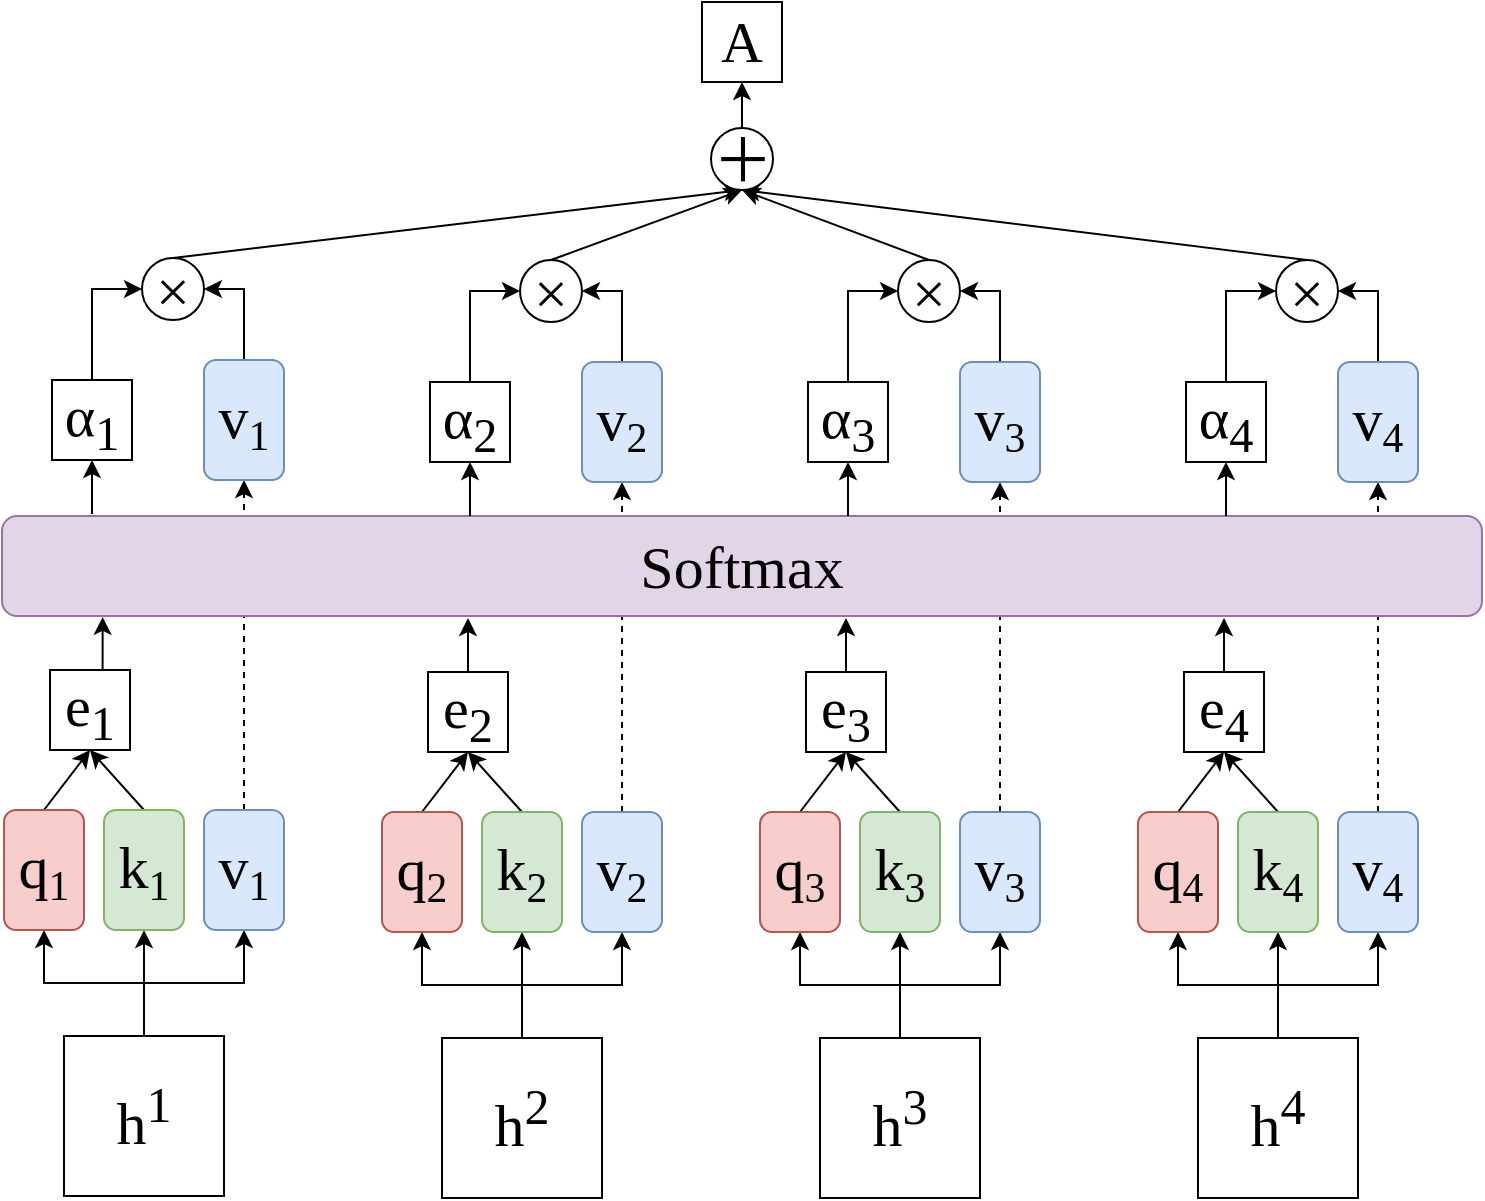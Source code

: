 <mxfile version="21.2.9" type="github" pages="3">
  <diagram name="注意力机制结构图" id="oS4Mo0C8fQ5ceyze22jR">
    <mxGraphModel dx="888" dy="3790" grid="1" gridSize="10" guides="1" tooltips="1" connect="1" arrows="1" fold="1" page="1" pageScale="1" pageWidth="1654" pageHeight="2336" math="0" shadow="0">
      <root>
        <mxCell id="0" />
        <mxCell id="1" parent="0" />
        <mxCell id="vMcsBfLrYza9z5Sdprtl-98" style="edgeStyle=orthogonalEdgeStyle;rounded=0;orthogonalLoop=1;jettySize=auto;html=1;exitX=0;exitY=0.5;exitDx=0;exitDy=0;entryX=1;entryY=0.5;entryDx=0;entryDy=0;dashed=1;" edge="1" parent="1" source="vMcsBfLrYza9z5Sdprtl-79" target="vMcsBfLrYza9z5Sdprtl-84">
          <mxGeometry relative="1" as="geometry" />
        </mxCell>
        <mxCell id="vMcsBfLrYza9z5Sdprtl-97" style="edgeStyle=orthogonalEdgeStyle;rounded=0;orthogonalLoop=1;jettySize=auto;html=1;exitX=0;exitY=0.5;exitDx=0;exitDy=0;entryX=1;entryY=0.5;entryDx=0;entryDy=0;dashed=1;" edge="1" parent="1" source="vMcsBfLrYza9z5Sdprtl-62" target="vMcsBfLrYza9z5Sdprtl-67">
          <mxGeometry relative="1" as="geometry" />
        </mxCell>
        <mxCell id="vMcsBfLrYza9z5Sdprtl-96" style="edgeStyle=orthogonalEdgeStyle;rounded=0;orthogonalLoop=1;jettySize=auto;html=1;exitX=0;exitY=0.5;exitDx=0;exitDy=0;entryX=1;entryY=0.5;entryDx=0;entryDy=0;dashed=1;" edge="1" parent="1" source="vMcsBfLrYza9z5Sdprtl-45" target="vMcsBfLrYza9z5Sdprtl-50">
          <mxGeometry relative="1" as="geometry" />
        </mxCell>
        <mxCell id="vMcsBfLrYza9z5Sdprtl-18" style="edgeStyle=orthogonalEdgeStyle;rounded=0;orthogonalLoop=1;jettySize=auto;html=1;exitX=0.5;exitY=0;exitDx=0;exitDy=0;entryX=1;entryY=0.5;entryDx=0;entryDy=0;" edge="1" parent="1" source="vMcsBfLrYza9z5Sdprtl-1" target="vMcsBfLrYza9z5Sdprtl-5">
          <mxGeometry relative="1" as="geometry" />
        </mxCell>
        <mxCell id="vMcsBfLrYza9z5Sdprtl-19" style="edgeStyle=orthogonalEdgeStyle;rounded=0;orthogonalLoop=1;jettySize=auto;html=1;exitX=0.5;exitY=0;exitDx=0;exitDy=0;entryX=1;entryY=0.5;entryDx=0;entryDy=0;" edge="1" parent="1" source="vMcsBfLrYza9z5Sdprtl-1" target="vMcsBfLrYza9z5Sdprtl-7">
          <mxGeometry relative="1" as="geometry" />
        </mxCell>
        <mxCell id="vMcsBfLrYza9z5Sdprtl-20" style="edgeStyle=orthogonalEdgeStyle;rounded=0;orthogonalLoop=1;jettySize=auto;html=1;exitX=0.5;exitY=0;exitDx=0;exitDy=0;entryX=1;entryY=0.5;entryDx=0;entryDy=0;" edge="1" parent="1" source="vMcsBfLrYza9z5Sdprtl-1" target="vMcsBfLrYza9z5Sdprtl-8">
          <mxGeometry relative="1" as="geometry" />
        </mxCell>
        <mxCell id="vMcsBfLrYza9z5Sdprtl-1" value="&lt;font style=&quot;font-size: 30px;&quot; face=&quot;Times New Roman&quot;&gt;h&lt;sup&gt;1&lt;/sup&gt;&lt;/font&gt;" style="whiteSpace=wrap;html=1;aspect=fixed;" vertex="1" parent="1">
          <mxGeometry x="91" y="328" width="80" height="80" as="geometry" />
        </mxCell>
        <mxCell id="vMcsBfLrYza9z5Sdprtl-23" style="rounded=0;orthogonalLoop=1;jettySize=auto;html=1;exitX=0;exitY=0.5;exitDx=0;exitDy=0;entryX=0.5;entryY=1;entryDx=0;entryDy=0;" edge="1" parent="1" source="vMcsBfLrYza9z5Sdprtl-5" target="vMcsBfLrYza9z5Sdprtl-28">
          <mxGeometry relative="1" as="geometry">
            <mxPoint x="104" y="185" as="targetPoint" />
          </mxGeometry>
        </mxCell>
        <mxCell id="vMcsBfLrYza9z5Sdprtl-5" value="&lt;font style=&quot;font-size: 30px;&quot; face=&quot;Times New Roman&quot;&gt;q&lt;/font&gt;&lt;font style=&quot;font-size: 25px;&quot; face=&quot;Times New Roman&quot;&gt;&lt;sub&gt;1&lt;/sub&gt;&lt;/font&gt;" style="rounded=1;whiteSpace=wrap;html=1;direction=south;fillColor=#f8cecc;strokeColor=#b85450;" vertex="1" parent="1">
          <mxGeometry x="61" y="215" width="40" height="60" as="geometry" />
        </mxCell>
        <mxCell id="vMcsBfLrYza9z5Sdprtl-24" style="rounded=0;orthogonalLoop=1;jettySize=auto;html=1;exitX=0;exitY=0.5;exitDx=0;exitDy=0;entryX=0.5;entryY=1;entryDx=0;entryDy=0;" edge="1" parent="1" source="vMcsBfLrYza9z5Sdprtl-7" target="vMcsBfLrYza9z5Sdprtl-28">
          <mxGeometry relative="1" as="geometry">
            <mxPoint x="104" y="185" as="targetPoint" />
          </mxGeometry>
        </mxCell>
        <mxCell id="vMcsBfLrYza9z5Sdprtl-7" value="&lt;font style=&quot;font-size: 30px;&quot; face=&quot;Times New Roman&quot;&gt;k&lt;/font&gt;&lt;font style=&quot;font-size: 25px;&quot; face=&quot;Times New Roman&quot;&gt;&lt;sub&gt;1&lt;/sub&gt;&lt;/font&gt;" style="rounded=1;whiteSpace=wrap;html=1;direction=south;fillColor=#d5e8d4;strokeColor=#82b366;" vertex="1" parent="1">
          <mxGeometry x="111" y="215" width="40" height="60" as="geometry" />
        </mxCell>
        <mxCell id="vMcsBfLrYza9z5Sdprtl-95" style="edgeStyle=orthogonalEdgeStyle;rounded=0;orthogonalLoop=1;jettySize=auto;html=1;exitX=0;exitY=0.5;exitDx=0;exitDy=0;entryX=1;entryY=0.5;entryDx=0;entryDy=0;dashed=1;" edge="1" parent="1" source="vMcsBfLrYza9z5Sdprtl-8" target="vMcsBfLrYza9z5Sdprtl-31">
          <mxGeometry relative="1" as="geometry" />
        </mxCell>
        <mxCell id="vMcsBfLrYza9z5Sdprtl-8" value="&lt;font style=&quot;font-size: 30px;&quot; face=&quot;Times New Roman&quot;&gt;v&lt;/font&gt;&lt;font style=&quot;font-size: 25px;&quot; face=&quot;Times New Roman&quot;&gt;&lt;sub&gt;1&lt;/sub&gt;&lt;/font&gt;" style="rounded=1;whiteSpace=wrap;html=1;direction=south;fillColor=#dae8fc;strokeColor=#6c8ebf;" vertex="1" parent="1">
          <mxGeometry x="161" y="215" width="40" height="60" as="geometry" />
        </mxCell>
        <mxCell id="vMcsBfLrYza9z5Sdprtl-89" style="rounded=0;orthogonalLoop=1;jettySize=auto;html=1;exitX=0.5;exitY=0;exitDx=0;exitDy=0;entryX=0.5;entryY=1;entryDx=0;entryDy=0;" edge="1" parent="1" source="vMcsBfLrYza9z5Sdprtl-27" target="vMcsBfLrYza9z5Sdprtl-88">
          <mxGeometry relative="1" as="geometry" />
        </mxCell>
        <mxCell id="vMcsBfLrYza9z5Sdprtl-27" value="&lt;font style=&quot;font-size: 30px;&quot; face=&quot;Times New Roman&quot;&gt;×&lt;/font&gt;" style="ellipse;whiteSpace=wrap;html=1;aspect=fixed;" vertex="1" parent="1">
          <mxGeometry x="130" y="-61" width="31" height="31" as="geometry" />
        </mxCell>
        <mxCell id="vMcsBfLrYza9z5Sdprtl-33" style="edgeStyle=orthogonalEdgeStyle;rounded=0;orthogonalLoop=1;jettySize=auto;html=1;exitX=0.5;exitY=0;exitDx=0;exitDy=0;entryX=0.068;entryY=1.009;entryDx=0;entryDy=0;entryPerimeter=0;" edge="1" parent="1" source="vMcsBfLrYza9z5Sdprtl-28" target="vMcsBfLrYza9z5Sdprtl-29">
          <mxGeometry relative="1" as="geometry" />
        </mxCell>
        <mxCell id="vMcsBfLrYza9z5Sdprtl-28" value="&lt;font face=&quot;Times New Roman&quot;&gt;&lt;span style=&quot;font-size: 29px;&quot;&gt;e&lt;sub&gt;1&lt;/sub&gt;&lt;/span&gt;&lt;/font&gt;" style="whiteSpace=wrap;html=1;aspect=fixed;" vertex="1" parent="1">
          <mxGeometry x="84" y="145" width="40" height="40" as="geometry" />
        </mxCell>
        <mxCell id="vMcsBfLrYza9z5Sdprtl-29" value="&lt;font style=&quot;font-size: 30px;&quot; face=&quot;Times New Roman&quot;&gt;Softmax&lt;/font&gt;" style="rounded=1;whiteSpace=wrap;html=1;fillColor=#e1d5e7;strokeColor=#9673a6;" vertex="1" parent="1">
          <mxGeometry x="60" y="68" width="740" height="50" as="geometry" />
        </mxCell>
        <mxCell id="vMcsBfLrYza9z5Sdprtl-35" style="edgeStyle=orthogonalEdgeStyle;rounded=0;orthogonalLoop=1;jettySize=auto;html=1;exitX=0;exitY=0.5;exitDx=0;exitDy=0;entryX=1;entryY=0.5;entryDx=0;entryDy=0;" edge="1" parent="1" source="vMcsBfLrYza9z5Sdprtl-31" target="vMcsBfLrYza9z5Sdprtl-27">
          <mxGeometry relative="1" as="geometry" />
        </mxCell>
        <mxCell id="vMcsBfLrYza9z5Sdprtl-31" value="&lt;font style=&quot;font-size: 30px;&quot; face=&quot;Times New Roman&quot;&gt;v&lt;/font&gt;&lt;font style=&quot;font-size: 25px;&quot; face=&quot;Times New Roman&quot;&gt;&lt;sub&gt;1&lt;/sub&gt;&lt;/font&gt;" style="rounded=1;whiteSpace=wrap;html=1;direction=south;fillColor=#dae8fc;strokeColor=#6c8ebf;" vertex="1" parent="1">
          <mxGeometry x="161" y="-10" width="40" height="60" as="geometry" />
        </mxCell>
        <mxCell id="vMcsBfLrYza9z5Sdprtl-34" style="edgeStyle=orthogonalEdgeStyle;rounded=0;orthogonalLoop=1;jettySize=auto;html=1;exitX=0.5;exitY=0;exitDx=0;exitDy=0;entryX=0;entryY=0.5;entryDx=0;entryDy=0;" edge="1" parent="1" source="vMcsBfLrYza9z5Sdprtl-32" target="vMcsBfLrYza9z5Sdprtl-27">
          <mxGeometry relative="1" as="geometry" />
        </mxCell>
        <mxCell id="vMcsBfLrYza9z5Sdprtl-32" value="&lt;font face=&quot;Times New Roman&quot;&gt;&lt;span style=&quot;font-size: 29px;&quot;&gt;α&lt;sub&gt;1&lt;/sub&gt;&lt;/span&gt;&lt;/font&gt;" style="whiteSpace=wrap;html=1;aspect=fixed;" vertex="1" parent="1">
          <mxGeometry x="85" width="40" height="40" as="geometry" />
        </mxCell>
        <mxCell id="vMcsBfLrYza9z5Sdprtl-36" style="edgeStyle=orthogonalEdgeStyle;rounded=0;orthogonalLoop=1;jettySize=auto;html=1;exitX=0.5;exitY=0;exitDx=0;exitDy=0;entryX=0.5;entryY=1;entryDx=0;entryDy=0;" edge="1" parent="1" target="vMcsBfLrYza9z5Sdprtl-32">
          <mxGeometry relative="1" as="geometry">
            <mxPoint x="105" y="67" as="sourcePoint" />
            <mxPoint x="104" y="37" as="targetPoint" />
          </mxGeometry>
        </mxCell>
        <mxCell id="vMcsBfLrYza9z5Sdprtl-37" style="edgeStyle=orthogonalEdgeStyle;rounded=0;orthogonalLoop=1;jettySize=auto;html=1;exitX=0.5;exitY=0;exitDx=0;exitDy=0;entryX=1;entryY=0.5;entryDx=0;entryDy=0;" edge="1" parent="1" source="vMcsBfLrYza9z5Sdprtl-40" target="vMcsBfLrYza9z5Sdprtl-42">
          <mxGeometry relative="1" as="geometry" />
        </mxCell>
        <mxCell id="vMcsBfLrYza9z5Sdprtl-38" style="edgeStyle=orthogonalEdgeStyle;rounded=0;orthogonalLoop=1;jettySize=auto;html=1;exitX=0.5;exitY=0;exitDx=0;exitDy=0;entryX=1;entryY=0.5;entryDx=0;entryDy=0;" edge="1" parent="1" source="vMcsBfLrYza9z5Sdprtl-40" target="vMcsBfLrYza9z5Sdprtl-44">
          <mxGeometry relative="1" as="geometry" />
        </mxCell>
        <mxCell id="vMcsBfLrYza9z5Sdprtl-39" style="edgeStyle=orthogonalEdgeStyle;rounded=0;orthogonalLoop=1;jettySize=auto;html=1;exitX=0.5;exitY=0;exitDx=0;exitDy=0;entryX=1;entryY=0.5;entryDx=0;entryDy=0;" edge="1" parent="1" source="vMcsBfLrYza9z5Sdprtl-40" target="vMcsBfLrYza9z5Sdprtl-45">
          <mxGeometry relative="1" as="geometry" />
        </mxCell>
        <mxCell id="vMcsBfLrYza9z5Sdprtl-40" value="&lt;font style=&quot;font-size: 30px;&quot; face=&quot;Times New Roman&quot;&gt;h&lt;sup&gt;2&lt;/sup&gt;&lt;/font&gt;" style="whiteSpace=wrap;html=1;aspect=fixed;" vertex="1" parent="1">
          <mxGeometry x="280" y="329" width="80" height="80" as="geometry" />
        </mxCell>
        <mxCell id="vMcsBfLrYza9z5Sdprtl-41" style="rounded=0;orthogonalLoop=1;jettySize=auto;html=1;exitX=0;exitY=0.5;exitDx=0;exitDy=0;entryX=0.5;entryY=1;entryDx=0;entryDy=0;" edge="1" parent="1" source="vMcsBfLrYza9z5Sdprtl-42" target="vMcsBfLrYza9z5Sdprtl-48">
          <mxGeometry relative="1" as="geometry">
            <mxPoint x="293" y="186" as="targetPoint" />
          </mxGeometry>
        </mxCell>
        <mxCell id="vMcsBfLrYza9z5Sdprtl-42" value="&lt;font style=&quot;font-size: 30px;&quot; face=&quot;Times New Roman&quot;&gt;q&lt;/font&gt;&lt;font style=&quot;font-size: 25px;&quot; face=&quot;Times New Roman&quot;&gt;&lt;sub&gt;2&lt;/sub&gt;&lt;/font&gt;" style="rounded=1;whiteSpace=wrap;html=1;direction=south;fillColor=#f8cecc;strokeColor=#b85450;" vertex="1" parent="1">
          <mxGeometry x="250" y="216" width="40" height="60" as="geometry" />
        </mxCell>
        <mxCell id="vMcsBfLrYza9z5Sdprtl-43" style="rounded=0;orthogonalLoop=1;jettySize=auto;html=1;exitX=0;exitY=0.5;exitDx=0;exitDy=0;entryX=0.5;entryY=1;entryDx=0;entryDy=0;" edge="1" parent="1" source="vMcsBfLrYza9z5Sdprtl-44" target="vMcsBfLrYza9z5Sdprtl-48">
          <mxGeometry relative="1" as="geometry">
            <mxPoint x="293" y="186" as="targetPoint" />
          </mxGeometry>
        </mxCell>
        <mxCell id="vMcsBfLrYza9z5Sdprtl-44" value="&lt;font style=&quot;font-size: 30px;&quot; face=&quot;Times New Roman&quot;&gt;k&lt;/font&gt;&lt;font style=&quot;font-size: 25px;&quot; face=&quot;Times New Roman&quot;&gt;&lt;sub&gt;2&lt;/sub&gt;&lt;/font&gt;" style="rounded=1;whiteSpace=wrap;html=1;direction=south;fillColor=#d5e8d4;strokeColor=#82b366;" vertex="1" parent="1">
          <mxGeometry x="300" y="216" width="40" height="60" as="geometry" />
        </mxCell>
        <mxCell id="vMcsBfLrYza9z5Sdprtl-45" value="&lt;font style=&quot;font-size: 30px;&quot; face=&quot;Times New Roman&quot;&gt;v&lt;/font&gt;&lt;font style=&quot;font-size: 25px;&quot; face=&quot;Times New Roman&quot;&gt;&lt;sub&gt;2&lt;/sub&gt;&lt;/font&gt;" style="rounded=1;whiteSpace=wrap;html=1;direction=south;fillColor=#dae8fc;strokeColor=#6c8ebf;" vertex="1" parent="1">
          <mxGeometry x="350" y="216" width="40" height="60" as="geometry" />
        </mxCell>
        <mxCell id="vMcsBfLrYza9z5Sdprtl-90" style="rounded=0;orthogonalLoop=1;jettySize=auto;html=1;exitX=0.5;exitY=0;exitDx=0;exitDy=0;entryX=0.5;entryY=1;entryDx=0;entryDy=0;" edge="1" parent="1" source="vMcsBfLrYza9z5Sdprtl-46" target="vMcsBfLrYza9z5Sdprtl-88">
          <mxGeometry relative="1" as="geometry" />
        </mxCell>
        <mxCell id="vMcsBfLrYza9z5Sdprtl-46" value="&lt;font style=&quot;font-size: 30px;&quot; face=&quot;Times New Roman&quot;&gt;×&lt;/font&gt;" style="ellipse;whiteSpace=wrap;html=1;aspect=fixed;" vertex="1" parent="1">
          <mxGeometry x="319" y="-60" width="31" height="31" as="geometry" />
        </mxCell>
        <mxCell id="vMcsBfLrYza9z5Sdprtl-47" style="edgeStyle=orthogonalEdgeStyle;rounded=0;orthogonalLoop=1;jettySize=auto;html=1;exitX=0.5;exitY=0;exitDx=0;exitDy=0;entryX=0.068;entryY=1.009;entryDx=0;entryDy=0;entryPerimeter=0;" edge="1" parent="1" source="vMcsBfLrYza9z5Sdprtl-48">
          <mxGeometry relative="1" as="geometry">
            <mxPoint x="293" y="119" as="targetPoint" />
          </mxGeometry>
        </mxCell>
        <mxCell id="vMcsBfLrYza9z5Sdprtl-48" value="&lt;font face=&quot;Times New Roman&quot;&gt;&lt;span style=&quot;font-size: 29px;&quot;&gt;e&lt;sub&gt;2&lt;/sub&gt;&lt;/span&gt;&lt;/font&gt;" style="whiteSpace=wrap;html=1;aspect=fixed;" vertex="1" parent="1">
          <mxGeometry x="273" y="146" width="40" height="40" as="geometry" />
        </mxCell>
        <mxCell id="vMcsBfLrYza9z5Sdprtl-49" style="edgeStyle=orthogonalEdgeStyle;rounded=0;orthogonalLoop=1;jettySize=auto;html=1;exitX=0;exitY=0.5;exitDx=0;exitDy=0;entryX=1;entryY=0.5;entryDx=0;entryDy=0;" edge="1" parent="1" source="vMcsBfLrYza9z5Sdprtl-50" target="vMcsBfLrYza9z5Sdprtl-46">
          <mxGeometry relative="1" as="geometry" />
        </mxCell>
        <mxCell id="vMcsBfLrYza9z5Sdprtl-50" value="&lt;font style=&quot;font-size: 30px;&quot; face=&quot;Times New Roman&quot;&gt;v&lt;/font&gt;&lt;font style=&quot;font-size: 25px;&quot; face=&quot;Times New Roman&quot;&gt;&lt;sub&gt;2&lt;/sub&gt;&lt;/font&gt;" style="rounded=1;whiteSpace=wrap;html=1;direction=south;fillColor=#dae8fc;strokeColor=#6c8ebf;" vertex="1" parent="1">
          <mxGeometry x="350" y="-9" width="40" height="60" as="geometry" />
        </mxCell>
        <mxCell id="vMcsBfLrYza9z5Sdprtl-51" style="edgeStyle=orthogonalEdgeStyle;rounded=0;orthogonalLoop=1;jettySize=auto;html=1;exitX=0.5;exitY=0;exitDx=0;exitDy=0;entryX=0;entryY=0.5;entryDx=0;entryDy=0;" edge="1" parent="1" source="vMcsBfLrYza9z5Sdprtl-52" target="vMcsBfLrYza9z5Sdprtl-46">
          <mxGeometry relative="1" as="geometry" />
        </mxCell>
        <mxCell id="vMcsBfLrYza9z5Sdprtl-52" value="&lt;font face=&quot;Times New Roman&quot;&gt;&lt;span style=&quot;font-size: 29px;&quot;&gt;α&lt;sub&gt;2&lt;/sub&gt;&lt;/span&gt;&lt;/font&gt;" style="whiteSpace=wrap;html=1;aspect=fixed;" vertex="1" parent="1">
          <mxGeometry x="274" y="1" width="40" height="40" as="geometry" />
        </mxCell>
        <mxCell id="vMcsBfLrYza9z5Sdprtl-53" style="edgeStyle=orthogonalEdgeStyle;rounded=0;orthogonalLoop=1;jettySize=auto;html=1;exitX=0.5;exitY=0;exitDx=0;exitDy=0;entryX=0.5;entryY=1;entryDx=0;entryDy=0;" edge="1" parent="1" target="vMcsBfLrYza9z5Sdprtl-52">
          <mxGeometry relative="1" as="geometry">
            <mxPoint x="294" y="68" as="sourcePoint" />
            <mxPoint x="293" y="38" as="targetPoint" />
          </mxGeometry>
        </mxCell>
        <mxCell id="vMcsBfLrYza9z5Sdprtl-54" style="edgeStyle=orthogonalEdgeStyle;rounded=0;orthogonalLoop=1;jettySize=auto;html=1;exitX=0.5;exitY=0;exitDx=0;exitDy=0;entryX=1;entryY=0.5;entryDx=0;entryDy=0;" edge="1" parent="1" source="vMcsBfLrYza9z5Sdprtl-57" target="vMcsBfLrYza9z5Sdprtl-59">
          <mxGeometry relative="1" as="geometry" />
        </mxCell>
        <mxCell id="vMcsBfLrYza9z5Sdprtl-55" style="edgeStyle=orthogonalEdgeStyle;rounded=0;orthogonalLoop=1;jettySize=auto;html=1;exitX=0.5;exitY=0;exitDx=0;exitDy=0;entryX=1;entryY=0.5;entryDx=0;entryDy=0;" edge="1" parent="1" source="vMcsBfLrYza9z5Sdprtl-57" target="vMcsBfLrYza9z5Sdprtl-61">
          <mxGeometry relative="1" as="geometry" />
        </mxCell>
        <mxCell id="vMcsBfLrYza9z5Sdprtl-56" style="edgeStyle=orthogonalEdgeStyle;rounded=0;orthogonalLoop=1;jettySize=auto;html=1;exitX=0.5;exitY=0;exitDx=0;exitDy=0;entryX=1;entryY=0.5;entryDx=0;entryDy=0;" edge="1" parent="1" source="vMcsBfLrYza9z5Sdprtl-57" target="vMcsBfLrYza9z5Sdprtl-62">
          <mxGeometry relative="1" as="geometry" />
        </mxCell>
        <mxCell id="vMcsBfLrYza9z5Sdprtl-57" value="&lt;font style=&quot;font-size: 30px;&quot; face=&quot;Times New Roman&quot;&gt;h&lt;sup&gt;3&lt;/sup&gt;&lt;/font&gt;" style="whiteSpace=wrap;html=1;aspect=fixed;" vertex="1" parent="1">
          <mxGeometry x="469" y="329" width="80" height="80" as="geometry" />
        </mxCell>
        <mxCell id="vMcsBfLrYza9z5Sdprtl-58" style="rounded=0;orthogonalLoop=1;jettySize=auto;html=1;exitX=0;exitY=0.5;exitDx=0;exitDy=0;entryX=0.5;entryY=1;entryDx=0;entryDy=0;" edge="1" parent="1" source="vMcsBfLrYza9z5Sdprtl-59" target="vMcsBfLrYza9z5Sdprtl-65">
          <mxGeometry relative="1" as="geometry">
            <mxPoint x="482" y="186" as="targetPoint" />
          </mxGeometry>
        </mxCell>
        <mxCell id="vMcsBfLrYza9z5Sdprtl-59" value="&lt;font style=&quot;font-size: 30px;&quot; face=&quot;Times New Roman&quot;&gt;q&lt;/font&gt;&lt;font style=&quot;font-size: 25px;&quot; face=&quot;Times New Roman&quot;&gt;&lt;sub&gt;3&lt;/sub&gt;&lt;/font&gt;" style="rounded=1;whiteSpace=wrap;html=1;direction=south;fillColor=#f8cecc;strokeColor=#b85450;" vertex="1" parent="1">
          <mxGeometry x="439" y="216" width="40" height="60" as="geometry" />
        </mxCell>
        <mxCell id="vMcsBfLrYza9z5Sdprtl-60" style="rounded=0;orthogonalLoop=1;jettySize=auto;html=1;exitX=0;exitY=0.5;exitDx=0;exitDy=0;entryX=0.5;entryY=1;entryDx=0;entryDy=0;" edge="1" parent="1" source="vMcsBfLrYza9z5Sdprtl-61" target="vMcsBfLrYza9z5Sdprtl-65">
          <mxGeometry relative="1" as="geometry">
            <mxPoint x="482" y="186" as="targetPoint" />
          </mxGeometry>
        </mxCell>
        <mxCell id="vMcsBfLrYza9z5Sdprtl-61" value="&lt;font style=&quot;font-size: 30px;&quot; face=&quot;Times New Roman&quot;&gt;k&lt;/font&gt;&lt;font style=&quot;font-size: 25px;&quot; face=&quot;Times New Roman&quot;&gt;&lt;sub&gt;3&lt;/sub&gt;&lt;/font&gt;" style="rounded=1;whiteSpace=wrap;html=1;direction=south;fillColor=#d5e8d4;strokeColor=#82b366;" vertex="1" parent="1">
          <mxGeometry x="489" y="216" width="40" height="60" as="geometry" />
        </mxCell>
        <mxCell id="vMcsBfLrYza9z5Sdprtl-62" value="&lt;font style=&quot;font-size: 30px;&quot; face=&quot;Times New Roman&quot;&gt;v&lt;/font&gt;&lt;font style=&quot;font-size: 25px;&quot; face=&quot;Times New Roman&quot;&gt;&lt;sub&gt;3&lt;/sub&gt;&lt;/font&gt;" style="rounded=1;whiteSpace=wrap;html=1;direction=south;fillColor=#dae8fc;strokeColor=#6c8ebf;" vertex="1" parent="1">
          <mxGeometry x="539" y="216" width="40" height="60" as="geometry" />
        </mxCell>
        <mxCell id="vMcsBfLrYza9z5Sdprtl-91" style="rounded=0;orthogonalLoop=1;jettySize=auto;html=1;exitX=0.5;exitY=0;exitDx=0;exitDy=0;entryX=0.5;entryY=1;entryDx=0;entryDy=0;" edge="1" parent="1" source="vMcsBfLrYza9z5Sdprtl-63" target="vMcsBfLrYza9z5Sdprtl-88">
          <mxGeometry relative="1" as="geometry" />
        </mxCell>
        <mxCell id="vMcsBfLrYza9z5Sdprtl-63" value="&lt;font style=&quot;font-size: 30px;&quot; face=&quot;Times New Roman&quot;&gt;×&lt;/font&gt;" style="ellipse;whiteSpace=wrap;html=1;aspect=fixed;" vertex="1" parent="1">
          <mxGeometry x="508" y="-60" width="31" height="31" as="geometry" />
        </mxCell>
        <mxCell id="vMcsBfLrYza9z5Sdprtl-64" style="edgeStyle=orthogonalEdgeStyle;rounded=0;orthogonalLoop=1;jettySize=auto;html=1;exitX=0.5;exitY=0;exitDx=0;exitDy=0;entryX=0.068;entryY=1.009;entryDx=0;entryDy=0;entryPerimeter=0;" edge="1" parent="1" source="vMcsBfLrYza9z5Sdprtl-65">
          <mxGeometry relative="1" as="geometry">
            <mxPoint x="482" y="119" as="targetPoint" />
          </mxGeometry>
        </mxCell>
        <mxCell id="vMcsBfLrYza9z5Sdprtl-65" value="&lt;font face=&quot;Times New Roman&quot;&gt;&lt;span style=&quot;font-size: 29px;&quot;&gt;e&lt;sub&gt;3&lt;/sub&gt;&lt;/span&gt;&lt;/font&gt;" style="whiteSpace=wrap;html=1;aspect=fixed;" vertex="1" parent="1">
          <mxGeometry x="462" y="146" width="40" height="40" as="geometry" />
        </mxCell>
        <mxCell id="vMcsBfLrYza9z5Sdprtl-66" style="edgeStyle=orthogonalEdgeStyle;rounded=0;orthogonalLoop=1;jettySize=auto;html=1;exitX=0;exitY=0.5;exitDx=0;exitDy=0;entryX=1;entryY=0.5;entryDx=0;entryDy=0;" edge="1" parent="1" source="vMcsBfLrYza9z5Sdprtl-67" target="vMcsBfLrYza9z5Sdprtl-63">
          <mxGeometry relative="1" as="geometry" />
        </mxCell>
        <mxCell id="vMcsBfLrYza9z5Sdprtl-67" value="&lt;font style=&quot;font-size: 30px;&quot; face=&quot;Times New Roman&quot;&gt;v&lt;/font&gt;&lt;font style=&quot;font-size: 25px;&quot; face=&quot;Times New Roman&quot;&gt;&lt;sub&gt;3&lt;/sub&gt;&lt;/font&gt;" style="rounded=1;whiteSpace=wrap;html=1;direction=south;fillColor=#dae8fc;strokeColor=#6c8ebf;" vertex="1" parent="1">
          <mxGeometry x="539" y="-9" width="40" height="60" as="geometry" />
        </mxCell>
        <mxCell id="vMcsBfLrYza9z5Sdprtl-68" style="edgeStyle=orthogonalEdgeStyle;rounded=0;orthogonalLoop=1;jettySize=auto;html=1;exitX=0.5;exitY=0;exitDx=0;exitDy=0;entryX=0;entryY=0.5;entryDx=0;entryDy=0;" edge="1" parent="1" source="vMcsBfLrYza9z5Sdprtl-69" target="vMcsBfLrYza9z5Sdprtl-63">
          <mxGeometry relative="1" as="geometry" />
        </mxCell>
        <mxCell id="vMcsBfLrYza9z5Sdprtl-69" value="&lt;font face=&quot;Times New Roman&quot;&gt;&lt;span style=&quot;font-size: 29px;&quot;&gt;α&lt;sub&gt;3&lt;/sub&gt;&lt;/span&gt;&lt;/font&gt;" style="whiteSpace=wrap;html=1;aspect=fixed;" vertex="1" parent="1">
          <mxGeometry x="463" y="1" width="40" height="40" as="geometry" />
        </mxCell>
        <mxCell id="vMcsBfLrYza9z5Sdprtl-70" style="edgeStyle=orthogonalEdgeStyle;rounded=0;orthogonalLoop=1;jettySize=auto;html=1;exitX=0.5;exitY=0;exitDx=0;exitDy=0;entryX=0.5;entryY=1;entryDx=0;entryDy=0;" edge="1" parent="1" target="vMcsBfLrYza9z5Sdprtl-69">
          <mxGeometry relative="1" as="geometry">
            <mxPoint x="483" y="68" as="sourcePoint" />
            <mxPoint x="482" y="38" as="targetPoint" />
          </mxGeometry>
        </mxCell>
        <mxCell id="vMcsBfLrYza9z5Sdprtl-71" style="edgeStyle=orthogonalEdgeStyle;rounded=0;orthogonalLoop=1;jettySize=auto;html=1;exitX=0.5;exitY=0;exitDx=0;exitDy=0;entryX=1;entryY=0.5;entryDx=0;entryDy=0;" edge="1" parent="1" source="vMcsBfLrYza9z5Sdprtl-74" target="vMcsBfLrYza9z5Sdprtl-76">
          <mxGeometry relative="1" as="geometry" />
        </mxCell>
        <mxCell id="vMcsBfLrYza9z5Sdprtl-72" style="edgeStyle=orthogonalEdgeStyle;rounded=0;orthogonalLoop=1;jettySize=auto;html=1;exitX=0.5;exitY=0;exitDx=0;exitDy=0;entryX=1;entryY=0.5;entryDx=0;entryDy=0;" edge="1" parent="1" source="vMcsBfLrYza9z5Sdprtl-74" target="vMcsBfLrYza9z5Sdprtl-78">
          <mxGeometry relative="1" as="geometry" />
        </mxCell>
        <mxCell id="vMcsBfLrYza9z5Sdprtl-73" style="edgeStyle=orthogonalEdgeStyle;rounded=0;orthogonalLoop=1;jettySize=auto;html=1;exitX=0.5;exitY=0;exitDx=0;exitDy=0;entryX=1;entryY=0.5;entryDx=0;entryDy=0;" edge="1" parent="1" source="vMcsBfLrYza9z5Sdprtl-74" target="vMcsBfLrYza9z5Sdprtl-79">
          <mxGeometry relative="1" as="geometry" />
        </mxCell>
        <mxCell id="vMcsBfLrYza9z5Sdprtl-74" value="&lt;font style=&quot;font-size: 30px;&quot; face=&quot;Times New Roman&quot;&gt;h&lt;sup&gt;4&lt;/sup&gt;&lt;/font&gt;" style="whiteSpace=wrap;html=1;aspect=fixed;" vertex="1" parent="1">
          <mxGeometry x="658" y="329" width="80" height="80" as="geometry" />
        </mxCell>
        <mxCell id="vMcsBfLrYza9z5Sdprtl-75" style="rounded=0;orthogonalLoop=1;jettySize=auto;html=1;exitX=0;exitY=0.5;exitDx=0;exitDy=0;entryX=0.5;entryY=1;entryDx=0;entryDy=0;" edge="1" parent="1" source="vMcsBfLrYza9z5Sdprtl-76" target="vMcsBfLrYza9z5Sdprtl-82">
          <mxGeometry relative="1" as="geometry">
            <mxPoint x="671" y="186" as="targetPoint" />
          </mxGeometry>
        </mxCell>
        <mxCell id="vMcsBfLrYza9z5Sdprtl-76" value="&lt;font style=&quot;font-size: 30px;&quot; face=&quot;Times New Roman&quot;&gt;q&lt;/font&gt;&lt;font style=&quot;font-size: 25px;&quot; face=&quot;Times New Roman&quot;&gt;&lt;sub&gt;4&lt;/sub&gt;&lt;/font&gt;" style="rounded=1;whiteSpace=wrap;html=1;direction=south;fillColor=#f8cecc;strokeColor=#b85450;" vertex="1" parent="1">
          <mxGeometry x="628" y="216" width="40" height="60" as="geometry" />
        </mxCell>
        <mxCell id="vMcsBfLrYza9z5Sdprtl-77" style="rounded=0;orthogonalLoop=1;jettySize=auto;html=1;exitX=0;exitY=0.5;exitDx=0;exitDy=0;entryX=0.5;entryY=1;entryDx=0;entryDy=0;" edge="1" parent="1" source="vMcsBfLrYza9z5Sdprtl-78" target="vMcsBfLrYza9z5Sdprtl-82">
          <mxGeometry relative="1" as="geometry">
            <mxPoint x="671" y="186" as="targetPoint" />
          </mxGeometry>
        </mxCell>
        <mxCell id="vMcsBfLrYza9z5Sdprtl-78" value="&lt;font style=&quot;font-size: 30px;&quot; face=&quot;Times New Roman&quot;&gt;k&lt;/font&gt;&lt;font style=&quot;font-size: 25px;&quot; face=&quot;Times New Roman&quot;&gt;&lt;sub&gt;4&lt;/sub&gt;&lt;/font&gt;" style="rounded=1;whiteSpace=wrap;html=1;direction=south;fillColor=#d5e8d4;strokeColor=#82b366;" vertex="1" parent="1">
          <mxGeometry x="678" y="216" width="40" height="60" as="geometry" />
        </mxCell>
        <mxCell id="vMcsBfLrYza9z5Sdprtl-79" value="&lt;font style=&quot;font-size: 30px;&quot; face=&quot;Times New Roman&quot;&gt;v&lt;/font&gt;&lt;font style=&quot;font-size: 25px;&quot; face=&quot;Times New Roman&quot;&gt;&lt;sub&gt;4&lt;/sub&gt;&lt;/font&gt;" style="rounded=1;whiteSpace=wrap;html=1;direction=south;fillColor=#dae8fc;strokeColor=#6c8ebf;" vertex="1" parent="1">
          <mxGeometry x="728" y="216" width="40" height="60" as="geometry" />
        </mxCell>
        <mxCell id="vMcsBfLrYza9z5Sdprtl-92" style="rounded=0;orthogonalLoop=1;jettySize=auto;html=1;exitX=0.5;exitY=0;exitDx=0;exitDy=0;entryX=0.5;entryY=1;entryDx=0;entryDy=0;" edge="1" parent="1" source="vMcsBfLrYza9z5Sdprtl-80" target="vMcsBfLrYza9z5Sdprtl-88">
          <mxGeometry relative="1" as="geometry">
            <mxPoint x="430" y="-151" as="targetPoint" />
          </mxGeometry>
        </mxCell>
        <mxCell id="vMcsBfLrYza9z5Sdprtl-80" value="&lt;font style=&quot;font-size: 30px;&quot; face=&quot;Times New Roman&quot;&gt;×&lt;/font&gt;" style="ellipse;whiteSpace=wrap;html=1;aspect=fixed;" vertex="1" parent="1">
          <mxGeometry x="697" y="-60" width="31" height="31" as="geometry" />
        </mxCell>
        <mxCell id="vMcsBfLrYza9z5Sdprtl-81" style="edgeStyle=orthogonalEdgeStyle;rounded=0;orthogonalLoop=1;jettySize=auto;html=1;exitX=0.5;exitY=0;exitDx=0;exitDy=0;entryX=0.068;entryY=1.009;entryDx=0;entryDy=0;entryPerimeter=0;" edge="1" parent="1" source="vMcsBfLrYza9z5Sdprtl-82">
          <mxGeometry relative="1" as="geometry">
            <mxPoint x="671" y="119" as="targetPoint" />
          </mxGeometry>
        </mxCell>
        <mxCell id="vMcsBfLrYza9z5Sdprtl-82" value="&lt;font face=&quot;Times New Roman&quot;&gt;&lt;span style=&quot;font-size: 29px;&quot;&gt;e&lt;sub&gt;4&lt;/sub&gt;&lt;/span&gt;&lt;/font&gt;" style="whiteSpace=wrap;html=1;aspect=fixed;" vertex="1" parent="1">
          <mxGeometry x="651" y="146" width="40" height="40" as="geometry" />
        </mxCell>
        <mxCell id="vMcsBfLrYza9z5Sdprtl-83" style="edgeStyle=orthogonalEdgeStyle;rounded=0;orthogonalLoop=1;jettySize=auto;html=1;exitX=0;exitY=0.5;exitDx=0;exitDy=0;entryX=1;entryY=0.5;entryDx=0;entryDy=0;" edge="1" parent="1" source="vMcsBfLrYza9z5Sdprtl-84" target="vMcsBfLrYza9z5Sdprtl-80">
          <mxGeometry relative="1" as="geometry" />
        </mxCell>
        <mxCell id="vMcsBfLrYza9z5Sdprtl-84" value="&lt;font style=&quot;font-size: 30px;&quot; face=&quot;Times New Roman&quot;&gt;v&lt;/font&gt;&lt;font style=&quot;font-size: 25px;&quot; face=&quot;Times New Roman&quot;&gt;&lt;sub&gt;4&lt;/sub&gt;&lt;/font&gt;" style="rounded=1;whiteSpace=wrap;html=1;direction=south;fillColor=#dae8fc;strokeColor=#6c8ebf;" vertex="1" parent="1">
          <mxGeometry x="728" y="-9" width="40" height="60" as="geometry" />
        </mxCell>
        <mxCell id="vMcsBfLrYza9z5Sdprtl-85" style="edgeStyle=orthogonalEdgeStyle;rounded=0;orthogonalLoop=1;jettySize=auto;html=1;exitX=0.5;exitY=0;exitDx=0;exitDy=0;entryX=0;entryY=0.5;entryDx=0;entryDy=0;" edge="1" parent="1" source="vMcsBfLrYza9z5Sdprtl-86" target="vMcsBfLrYza9z5Sdprtl-80">
          <mxGeometry relative="1" as="geometry" />
        </mxCell>
        <mxCell id="vMcsBfLrYza9z5Sdprtl-86" value="&lt;font face=&quot;Times New Roman&quot;&gt;&lt;span style=&quot;font-size: 29px;&quot;&gt;α&lt;sub&gt;4&lt;/sub&gt;&lt;/span&gt;&lt;/font&gt;" style="whiteSpace=wrap;html=1;aspect=fixed;" vertex="1" parent="1">
          <mxGeometry x="652" y="1" width="40" height="40" as="geometry" />
        </mxCell>
        <mxCell id="vMcsBfLrYza9z5Sdprtl-87" style="edgeStyle=orthogonalEdgeStyle;rounded=0;orthogonalLoop=1;jettySize=auto;html=1;exitX=0.5;exitY=0;exitDx=0;exitDy=0;entryX=0.5;entryY=1;entryDx=0;entryDy=0;" edge="1" parent="1" target="vMcsBfLrYza9z5Sdprtl-86">
          <mxGeometry relative="1" as="geometry">
            <mxPoint x="672" y="68" as="sourcePoint" />
            <mxPoint x="671" y="38" as="targetPoint" />
          </mxGeometry>
        </mxCell>
        <mxCell id="vMcsBfLrYza9z5Sdprtl-94" style="edgeStyle=orthogonalEdgeStyle;rounded=0;orthogonalLoop=1;jettySize=auto;html=1;exitX=0.5;exitY=0;exitDx=0;exitDy=0;entryX=0.5;entryY=1;entryDx=0;entryDy=0;" edge="1" parent="1" source="vMcsBfLrYza9z5Sdprtl-88" target="vMcsBfLrYza9z5Sdprtl-93">
          <mxGeometry relative="1" as="geometry" />
        </mxCell>
        <mxCell id="vMcsBfLrYza9z5Sdprtl-88" value="&lt;font style=&quot;font-size: 30px;&quot; face=&quot;Times New Roman&quot;&gt;＋&lt;/font&gt;" style="ellipse;whiteSpace=wrap;html=1;aspect=fixed;" vertex="1" parent="1">
          <mxGeometry x="414.5" y="-126" width="31" height="31" as="geometry" />
        </mxCell>
        <mxCell id="vMcsBfLrYza9z5Sdprtl-93" value="&lt;font face=&quot;Times New Roman&quot;&gt;&lt;span style=&quot;font-size: 29px;&quot;&gt;A&lt;/span&gt;&lt;/font&gt;" style="whiteSpace=wrap;html=1;aspect=fixed;" vertex="1" parent="1">
          <mxGeometry x="410" y="-189" width="40" height="40" as="geometry" />
        </mxCell>
      </root>
    </mxGraphModel>
  </diagram>
  <diagram id="9d_8mDr8r4HT3S4dOtrA" name="多粒度特征增强模型结构图">
    <mxGraphModel dx="4406" dy="1456" grid="1" gridSize="10" guides="1" tooltips="1" connect="1" arrows="1" fold="1" page="1" pageScale="1" pageWidth="1654" pageHeight="2336" math="0" shadow="0">
      <root>
        <mxCell id="0" />
        <mxCell id="1" parent="0" />
        <mxCell id="sSzmgmpkiCwtnf7b-o4x-14" value="" style="rounded=0;whiteSpace=wrap;html=1;strokeWidth=2;" vertex="1" parent="1">
          <mxGeometry x="760" y="1020" width="480" height="270" as="geometry" />
        </mxCell>
        <mxCell id="sSzmgmpkiCwtnf7b-o4x-9" value="" style="rounded=0;whiteSpace=wrap;html=1;strokeWidth=2;" vertex="1" parent="1">
          <mxGeometry x="180" y="1020" width="520" height="270" as="geometry" />
        </mxCell>
        <mxCell id="sSzmgmpkiCwtnf7b-o4x-1" value="&lt;font style=&quot;font-size: 24px;&quot; face=&quot;Times New Roman&quot;&gt;拼音嵌入生成&lt;/font&gt;" style="rounded=1;whiteSpace=wrap;html=1;" vertex="1" parent="1">
          <mxGeometry x="200" y="1103" width="217" height="58" as="geometry" />
        </mxCell>
        <mxCell id="sSzmgmpkiCwtnf7b-o4x-10" value="&lt;font face=&quot;Times New Roman&quot; style=&quot;font-size: 30px;&quot;&gt;多粒度特征生成模块&lt;/font&gt;" style="text;strokeColor=none;align=center;fillColor=none;html=1;verticalAlign=middle;whiteSpace=wrap;rounded=0;" vertex="1" parent="1">
          <mxGeometry x="295" y="1043" width="290" height="30" as="geometry" />
        </mxCell>
        <mxCell id="sSzmgmpkiCwtnf7b-o4x-21" value="" style="rounded=1;whiteSpace=wrap;html=1;dashed=1;strokeWidth=2;fillColor=none;" vertex="1" parent="1">
          <mxGeometry x="-80" y="1080.5" width="1350" height="100" as="geometry" />
        </mxCell>
        <mxCell id="sSzmgmpkiCwtnf7b-o4x-19" style="edgeStyle=orthogonalEdgeStyle;rounded=0;orthogonalLoop=1;jettySize=auto;html=1;exitX=1;exitY=0.5;exitDx=0;exitDy=0;entryX=0;entryY=0.5;entryDx=0;entryDy=0;" edge="1" parent="1" source="sSzmgmpkiCwtnf7b-o4x-11" target="sSzmgmpkiCwtnf7b-o4x-17">
          <mxGeometry relative="1" as="geometry" />
        </mxCell>
        <mxCell id="sSzmgmpkiCwtnf7b-o4x-11" value="&lt;font style=&quot;font-size: 24px;&quot; face=&quot;Times New Roman&quot;&gt;字形嵌入生成&lt;/font&gt;" style="rounded=1;whiteSpace=wrap;html=1;" vertex="1" parent="1">
          <mxGeometry x="458" y="1103" width="220" height="58" as="geometry" />
        </mxCell>
        <mxCell id="sSzmgmpkiCwtnf7b-o4x-12" value="&lt;font style=&quot;font-size: 24px;&quot; face=&quot;Times New Roman&quot;&gt;词典信息匹配&lt;/font&gt;" style="rounded=1;whiteSpace=wrap;html=1;" vertex="1" parent="1">
          <mxGeometry x="201" y="1202" width="217" height="58" as="geometry" />
        </mxCell>
        <mxCell id="sSzmgmpkiCwtnf7b-o4x-20" style="edgeStyle=orthogonalEdgeStyle;rounded=0;orthogonalLoop=1;jettySize=auto;html=1;exitX=1;exitY=0.5;exitDx=0;exitDy=0;entryX=0;entryY=0.5;entryDx=0;entryDy=0;" edge="1" parent="1" source="sSzmgmpkiCwtnf7b-o4x-13" target="sSzmgmpkiCwtnf7b-o4x-18">
          <mxGeometry relative="1" as="geometry" />
        </mxCell>
        <mxCell id="sSzmgmpkiCwtnf7b-o4x-13" value="&lt;font style=&quot;font-size: 24px;&quot; face=&quot;Times New Roman&quot;&gt;词向量生成&lt;/font&gt;" style="rounded=1;whiteSpace=wrap;html=1;" vertex="1" parent="1">
          <mxGeometry x="459" y="1202" width="220" height="58" as="geometry" />
        </mxCell>
        <mxCell id="sSzmgmpkiCwtnf7b-o4x-15" value="&lt;font face=&quot;Times New Roman&quot; style=&quot;font-size: 30px;&quot;&gt;多粒度特征融合模块&lt;/font&gt;" style="text;strokeColor=none;align=center;fillColor=none;html=1;verticalAlign=middle;whiteSpace=wrap;rounded=0;" vertex="1" parent="1">
          <mxGeometry x="858" y="1043" width="290" height="30" as="geometry" />
        </mxCell>
        <mxCell id="sSzmgmpkiCwtnf7b-o4x-17" value="&lt;font face=&quot;Times New Roman&quot;&gt;&lt;span style=&quot;font-size: 24px;&quot;&gt;嵌入层&lt;/span&gt;&lt;/font&gt;" style="rounded=1;whiteSpace=wrap;html=1;" vertex="1" parent="1">
          <mxGeometry x="830" y="1100" width="350" height="61" as="geometry" />
        </mxCell>
        <mxCell id="sSzmgmpkiCwtnf7b-o4x-18" value="&lt;font face=&quot;Times New Roman&quot;&gt;&lt;span style=&quot;font-size: 24px;&quot;&gt;基于Transformer的编码层&lt;/span&gt;&lt;/font&gt;" style="rounded=1;whiteSpace=wrap;html=1;" vertex="1" parent="1">
          <mxGeometry x="830" y="1202" width="350" height="58" as="geometry" />
        </mxCell>
        <mxCell id="sSzmgmpkiCwtnf7b-o4x-22" value="" style="rounded=1;whiteSpace=wrap;html=1;dashed=1;strokeWidth=2;fillColor=none;" vertex="1" parent="1">
          <mxGeometry x="-80" y="1180.5" width="1350" height="100" as="geometry" />
        </mxCell>
        <mxCell id="sSzmgmpkiCwtnf7b-o4x-23" value="&lt;font face=&quot;Times New Roman&quot; style=&quot;font-size: 30px;&quot;&gt;字符级特征增强&lt;/font&gt;" style="text;strokeColor=none;align=center;fillColor=none;html=1;verticalAlign=middle;whiteSpace=wrap;rounded=0;" vertex="1" parent="1">
          <mxGeometry x="-96" y="1115.5" width="290" height="30" as="geometry" />
        </mxCell>
        <mxCell id="sSzmgmpkiCwtnf7b-o4x-24" value="&lt;font face=&quot;Times New Roman&quot; style=&quot;font-size: 30px;&quot;&gt;词级特征增强&lt;/font&gt;" style="text;strokeColor=none;align=center;fillColor=none;html=1;verticalAlign=middle;whiteSpace=wrap;rounded=0;" vertex="1" parent="1">
          <mxGeometry x="-96" y="1216" width="290" height="30" as="geometry" />
        </mxCell>
      </root>
    </mxGraphModel>
  </diagram>
  <diagram id="_h0VIxY9k8zGZL5mcV4A" name="字符级特征增强">
    <mxGraphModel dx="1966" dy="1040" grid="1" gridSize="10" guides="1" tooltips="1" connect="1" arrows="1" fold="1" page="1" pageScale="1" pageWidth="1654" pageHeight="2336" math="0" shadow="0">
      <root>
        <mxCell id="0" />
        <mxCell id="1" parent="0" />
      </root>
    </mxGraphModel>
  </diagram>
</mxfile>
